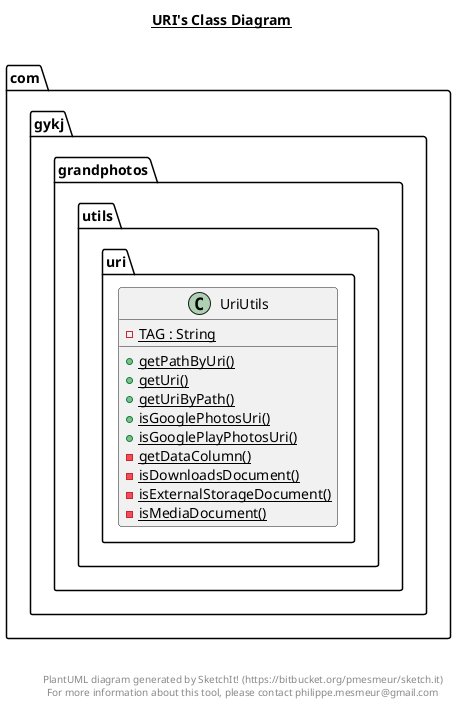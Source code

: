 @startuml

title __URI's Class Diagram__\n

  namespace com.gykj.grandphotos {
    namespace utils.uri {
      class com.gykj.grandphotos.utils.uri.UriUtils {
          {static} - TAG : String
          {static} + getPathByUri()
          {static} + getUri()
          {static} + getUriByPath()
          {static} + isGooglePhotosUri()
          {static} + isGooglePlayPhotosUri()
          {static} - getDataColumn()
          {static} - isDownloadsDocument()
          {static} - isExternalStorageDocument()
          {static} - isMediaDocument()
      }
    }
  }
  



right footer


PlantUML diagram generated by SketchIt! (https://bitbucket.org/pmesmeur/sketch.it)
For more information about this tool, please contact philippe.mesmeur@gmail.com
endfooter

@enduml
